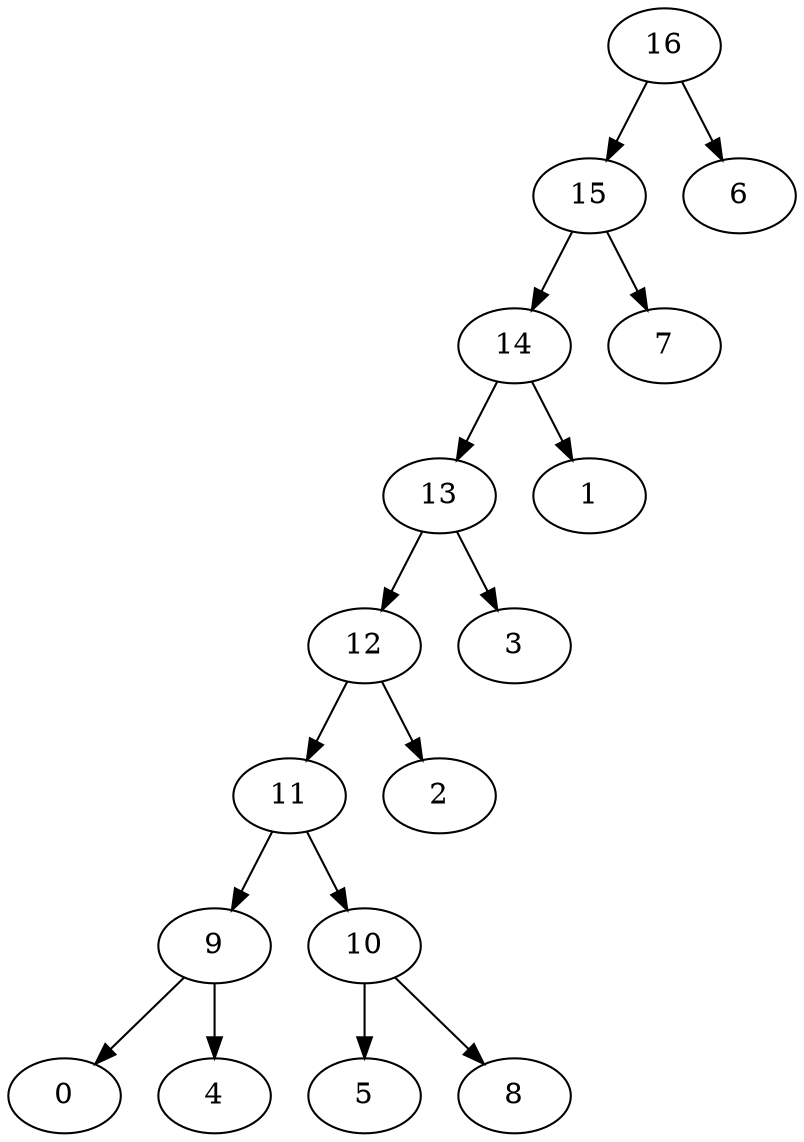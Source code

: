 digraph bpt{9 -> 0;9 -> 4;10 -> 5;10 -> 8;11 -> 9;11 -> 10;12 -> 2;12 -> 11;13 -> 3;13 -> 12;14 -> 1;14 -> 13;15 -> 7;15 -> 14;16 -> 6;16 -> 15;}
